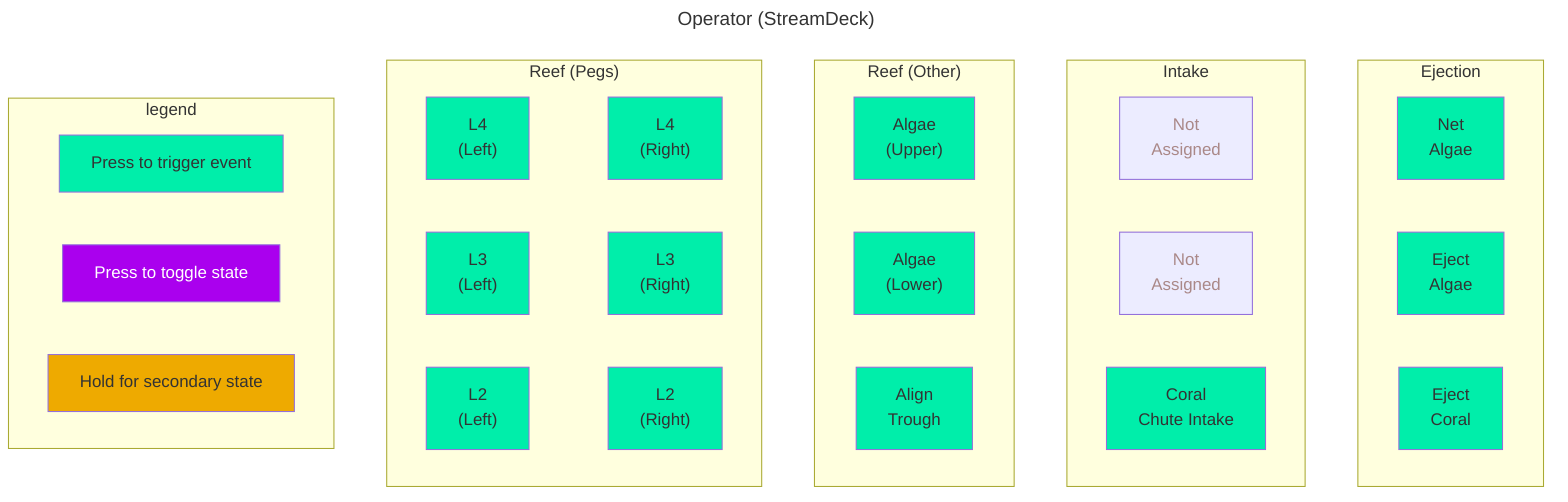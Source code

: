 ---
title: Operator (StreamDeck)
---
graph TB
    subgraph c5["Ejection"]
        Net["Net
             Algae"]:::clsPress
        EjectAlg["Eject
                  Algae"]:::clsPress
        EjectCoral["Eject
                    Coral"]:::clsPress
    end
    subgraph c4["Intake"]
        r1c4["Not
              Assigned"]:::na
        IntakeAlg["Not
                   Assigned"]:::na
        IntakeGrd["Coral
                   Chute Intake"]:::clsPress
    end
    subgraph c3["Reef (Other)"]
        RmAlgU["Algae
                (Upper)"]:::clsPress
        RmAlgL["Algae
                (Lower)"]:::clsPress
        Trough["Align
                Trough"]:::clsPress
    end
    subgraph c1c2["Reef (Pegs)"]
        LL4["L4\n(Left)"]:::clsPress~~~RL4["L4\n(Right)"]:::clsPress
        LL3["L3\n(Left)"]:::clsPress~~~RL3["L3\n(Right)"]:::clsPress
        LL2["L2\n(Left)"]:::clsPress~~~RL2["L2\n(Right)"]:::clsPress
    end
    subgraph legend
        press["Press to trigger event"]:::clsPress
        toggle["Press to toggle state"]:::clsToggle
        hold["Hold for secondary state"]:::clsHold
    end
classDef hidden display: none;
classDef na color: #a88
classDef note fill: #0000, stroke-dasharray: 5 5
classDef clsHold fill: #ea0
classDef clsToggle fill: #a0e, color: white
classDef clsPress fill: #0ea
classDef nobg fill: transparent